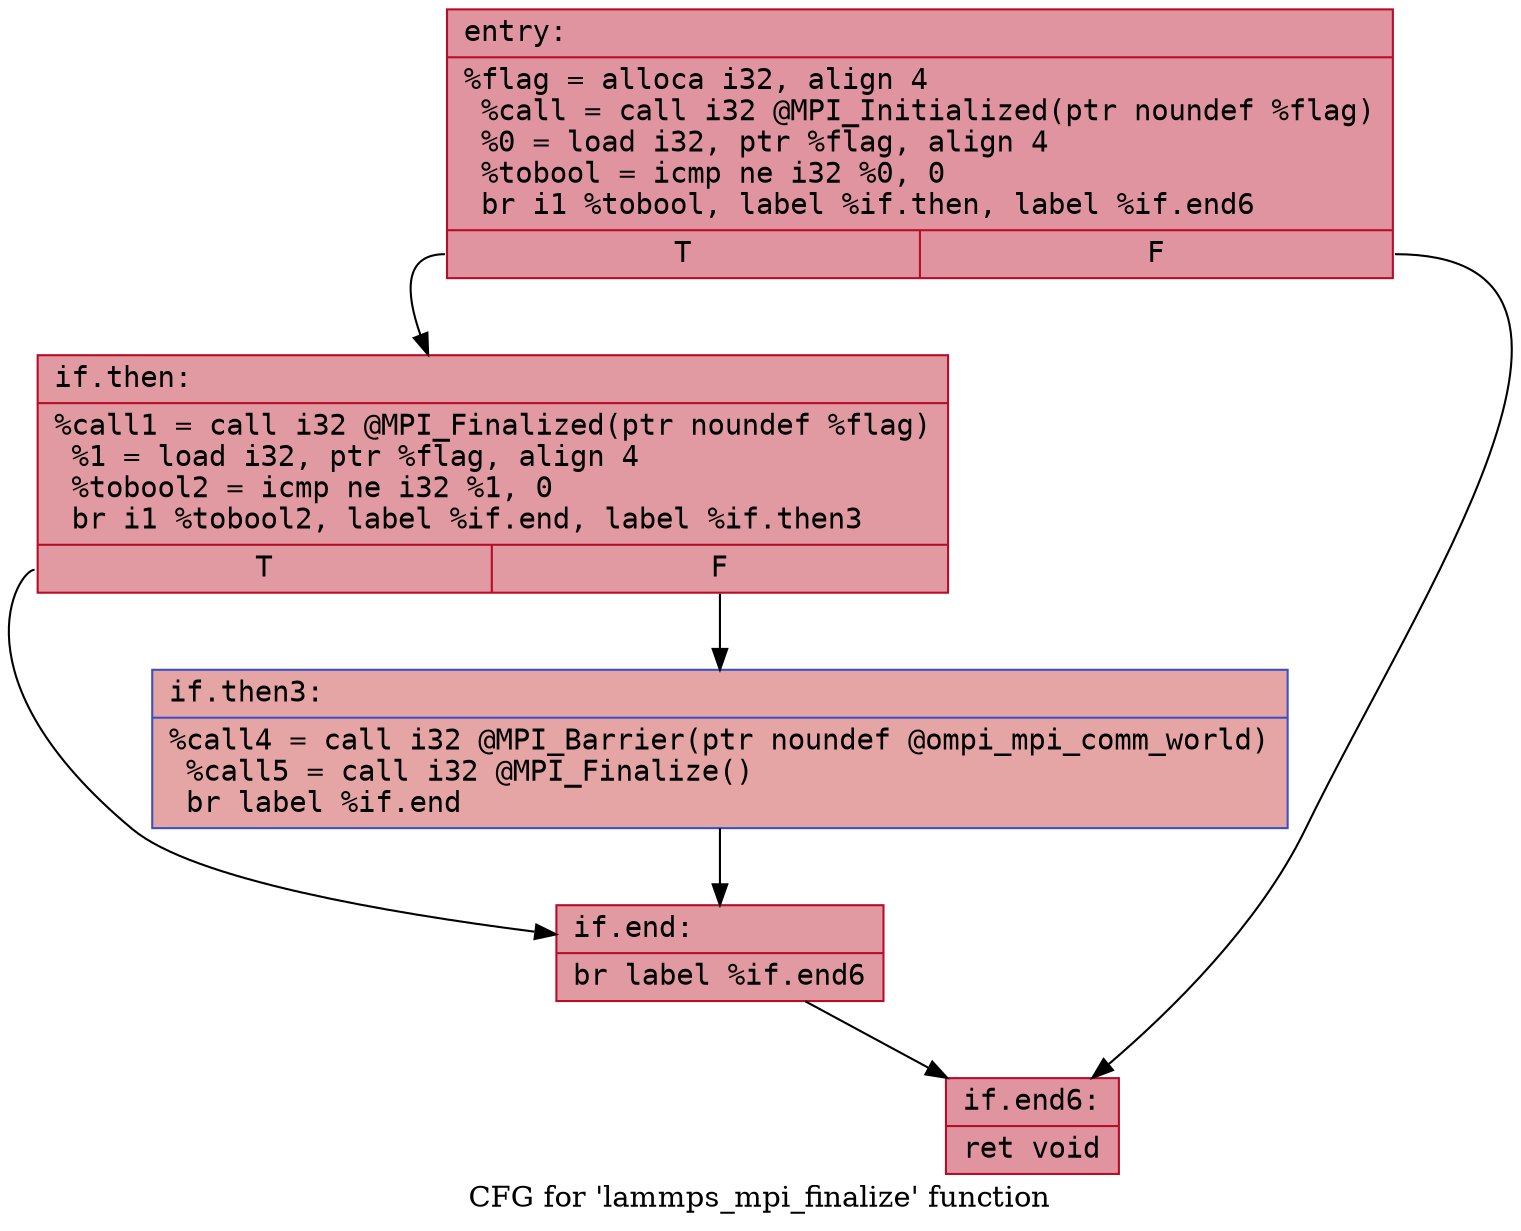 digraph "CFG for 'lammps_mpi_finalize' function" {
	label="CFG for 'lammps_mpi_finalize' function";

	Node0x55bdf7d8cb50 [shape=record,color="#b70d28ff", style=filled, fillcolor="#b70d2870" fontname="Courier",label="{entry:\l|  %flag = alloca i32, align 4\l  %call = call i32 @MPI_Initialized(ptr noundef %flag)\l  %0 = load i32, ptr %flag, align 4\l  %tobool = icmp ne i32 %0, 0\l  br i1 %tobool, label %if.then, label %if.end6\l|{<s0>T|<s1>F}}"];
	Node0x55bdf7d8cb50:s0 -> Node0x55bdf7d8ce60[tooltip="entry -> if.then\nProbability 62.50%" ];
	Node0x55bdf7d8cb50:s1 -> Node0x55bdf7d8ced0[tooltip="entry -> if.end6\nProbability 37.50%" ];
	Node0x55bdf7d8ce60 [shape=record,color="#b70d28ff", style=filled, fillcolor="#bb1b2c70" fontname="Courier",label="{if.then:\l|  %call1 = call i32 @MPI_Finalized(ptr noundef %flag)\l  %1 = load i32, ptr %flag, align 4\l  %tobool2 = icmp ne i32 %1, 0\l  br i1 %tobool2, label %if.end, label %if.then3\l|{<s0>T|<s1>F}}"];
	Node0x55bdf7d8ce60:s0 -> Node0x55bdf7d8d1b0[tooltip="if.then -> if.end\nProbability 62.50%" ];
	Node0x55bdf7d8ce60:s1 -> Node0x55bdf7d8d220[tooltip="if.then -> if.then3\nProbability 37.50%" ];
	Node0x55bdf7d8d220 [shape=record,color="#3d50c3ff", style=filled, fillcolor="#c5333470" fontname="Courier",label="{if.then3:\l|  %call4 = call i32 @MPI_Barrier(ptr noundef @ompi_mpi_comm_world)\l  %call5 = call i32 @MPI_Finalize()\l  br label %if.end\l}"];
	Node0x55bdf7d8d220 -> Node0x55bdf7d8d1b0[tooltip="if.then3 -> if.end\nProbability 100.00%" ];
	Node0x55bdf7d8d1b0 [shape=record,color="#b70d28ff", style=filled, fillcolor="#bb1b2c70" fontname="Courier",label="{if.end:\l|  br label %if.end6\l}"];
	Node0x55bdf7d8d1b0 -> Node0x55bdf7d8ced0[tooltip="if.end -> if.end6\nProbability 100.00%" ];
	Node0x55bdf7d8ced0 [shape=record,color="#b70d28ff", style=filled, fillcolor="#b70d2870" fontname="Courier",label="{if.end6:\l|  ret void\l}"];
}
